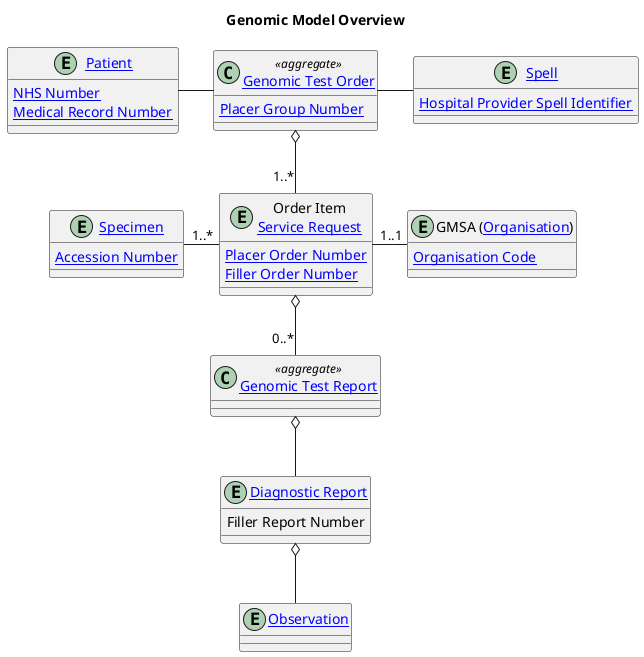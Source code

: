 @startuml

title "Genomic Model Overview"


entity "[[StructureDefinition-Patient.html Patient]]" as Patient {
  [[StructureDefinition-NHSNumber.html NHS Number]]
  [[StructureDefinition-MedicalRecordNumber.html Medical Record Number]]
}

entity "GMSA ([[StructureDefinition-Organization.html Organisation]])" as GMSA {
[[StructureDefinition-OrganisationCode.html Organisation Code]]
}

class "[[Questionnaire-GenomicTestOrder.html Genomic Test Order]]" as Order <<aggregate>> {
  [[StructureDefinition-PlacerGroupNumber.html Placer Group Number]]
}

entity "Order Item\n[[StructureDefinition-ServiceRequest.html Service Request]]" as OrderItem  {
  [[StructureDefinition-PlacerOrderNumber.html Placer Order Number]]
  [[StructureDefinition-FillerOrderNumber.html Filler Order Number]]
}

class "[[StructureDefinition-Composition-GenomicReport.html Genomic Test Report]]" as Report <<aggregate>>

entity "[[StructureDefinition-Specimen.html Specimen]]" as Specimen {
  [[StructureDefinition-AccessionNumber.html Accession Number]]
}

entity "[[Spell]]" as Spell {
  [[StructureDefinition-HospitalProviderSpellIdentifier.html Hospital Provider Spell Identifier]]
}

entity "[[StructureDefinition-DiagnosticReport.html Diagnostic Report]]" as DiagnosticReport {
Filler Report Number
}
entity "[[StructureDefinition-Observation.html Observation]]" as Observation

Order o-d- "1..*" OrderItem
OrderItem o-- "0..*" Report
Report o-d- DiagnosticReport
DiagnosticReport o-d- Observation

OrderItem -l- "1..*" Specimen

OrderItem -r- "1..1" GMSA


Order -r- Spell

Patient -r- Order

@enduml
